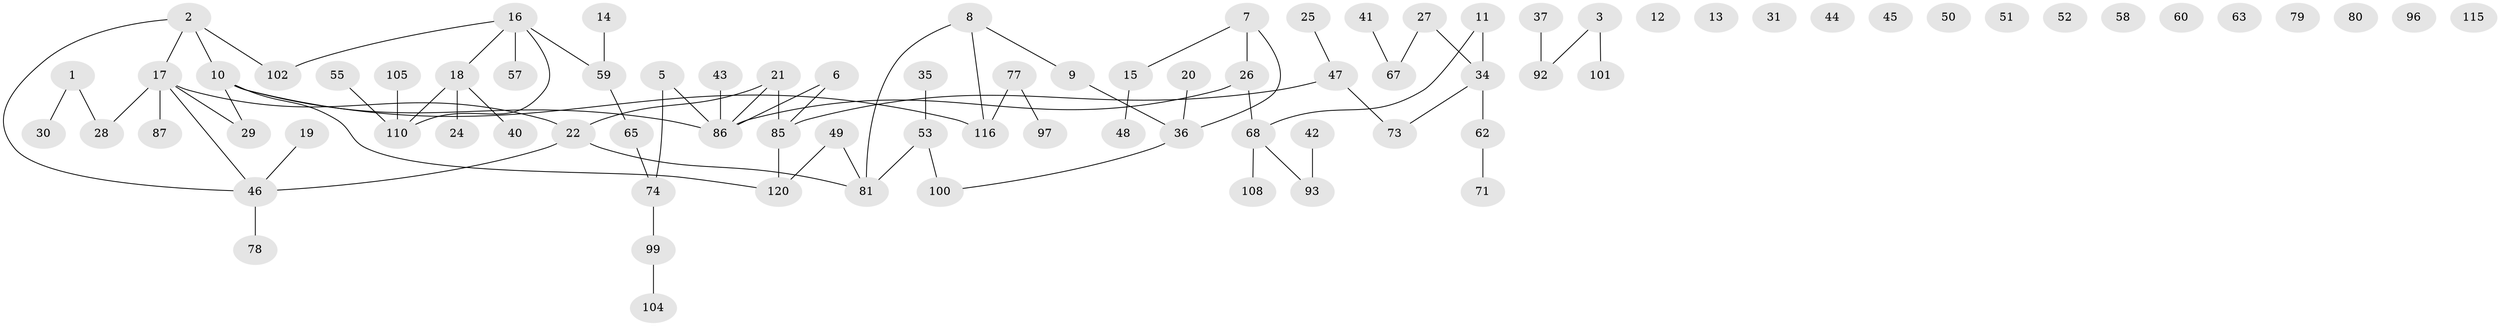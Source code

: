 // Generated by graph-tools (version 1.1) at 2025/23/03/03/25 07:23:28]
// undirected, 83 vertices, 79 edges
graph export_dot {
graph [start="1"]
  node [color=gray90,style=filled];
  1 [super="+107"];
  2 [super="+23"];
  3 [super="+4"];
  5 [super="+89"];
  6;
  7;
  8 [super="+119"];
  9 [super="+64"];
  10 [super="+33"];
  11;
  12 [super="+70"];
  13;
  14;
  15 [super="+66"];
  16 [super="+84"];
  17 [super="+98"];
  18 [super="+109"];
  19;
  20 [super="+88"];
  21 [super="+94"];
  22;
  24 [super="+75"];
  25;
  26 [super="+38"];
  27 [super="+39"];
  28;
  29 [super="+32"];
  30;
  31 [super="+61"];
  34 [super="+54"];
  35 [super="+114"];
  36 [super="+72"];
  37;
  40;
  41;
  42;
  43;
  44;
  45;
  46 [super="+91"];
  47 [super="+56"];
  48;
  49 [super="+82"];
  50;
  51;
  52;
  53 [super="+76"];
  55;
  57 [super="+117"];
  58;
  59 [super="+69"];
  60;
  62 [super="+83"];
  63;
  65;
  67 [super="+90"];
  68 [super="+122"];
  71;
  73;
  74 [super="+106"];
  77 [super="+95"];
  78;
  79;
  80;
  81 [super="+113"];
  85 [super="+111"];
  86 [super="+125"];
  87 [super="+112"];
  92;
  93 [super="+121"];
  96;
  97;
  99;
  100;
  101;
  102 [super="+103"];
  104 [super="+118"];
  105;
  108 [super="+124"];
  110 [super="+123"];
  115;
  116;
  120 [super="+126"];
  1 -- 30;
  1 -- 28;
  2 -- 10;
  2 -- 17;
  2 -- 102;
  2 -- 46;
  3 -- 101;
  3 -- 92;
  5 -- 74;
  5 -- 86;
  6 -- 86;
  6 -- 85;
  7 -- 15;
  7 -- 26;
  7 -- 36;
  8 -- 116;
  8 -- 9;
  8 -- 81;
  9 -- 36 [weight=2];
  10 -- 29;
  10 -- 120;
  10 -- 116;
  10 -- 86;
  11 -- 68;
  11 -- 34;
  14 -- 59;
  15 -- 48;
  16 -- 57;
  16 -- 59;
  16 -- 102;
  16 -- 110;
  16 -- 18;
  17 -- 22;
  17 -- 87;
  17 -- 28;
  17 -- 29;
  17 -- 46;
  18 -- 24;
  18 -- 40;
  18 -- 110;
  19 -- 46;
  20 -- 36;
  21 -- 22;
  21 -- 86;
  21 -- 85;
  22 -- 46;
  22 -- 81;
  25 -- 47;
  26 -- 86;
  26 -- 68;
  27 -- 34;
  27 -- 67;
  34 -- 73;
  34 -- 62;
  35 -- 53;
  36 -- 100;
  37 -- 92;
  41 -- 67;
  42 -- 93;
  43 -- 86;
  46 -- 78;
  47 -- 85;
  47 -- 73;
  49 -- 120;
  49 -- 81;
  53 -- 81;
  53 -- 100;
  55 -- 110;
  59 -- 65;
  62 -- 71;
  65 -- 74;
  68 -- 93;
  68 -- 108;
  74 -- 99;
  77 -- 97;
  77 -- 116;
  85 -- 120;
  99 -- 104;
  105 -- 110;
}
